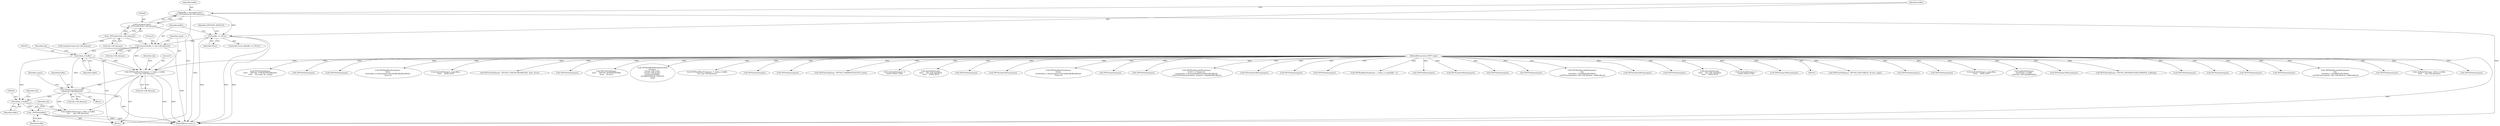digraph "0_libtiff_83a4b92815ea04969d494416eaae3d4c6b338e4a#diff-c8b4b355f9b5c06d585b23138e1c185f_4@API" {
"1000347" [label="(Call,_TIFFfree(buffer))"];
"1000341" [label="(Call,(tdata_t) buffer)"];
"1000321" [label="(Call,(tdata_t) buffer)"];
"1000312" [label="(Call,memset(buffer, 0, t2p->tiff_datasize))"];
"1000291" [label="(Call,buffer == NULL)"];
"1000282" [label="(Call,buffer = (unsigned char*)\n\t\t\t\t_TIFFmalloc(t2p->tiff_datasize))"];
"1000284" [label="(Call,(unsigned char*)\n\t\t\t\t_TIFFmalloc(t2p->tiff_datasize))"];
"1000286" [label="(Call,_TIFFmalloc(t2p->tiff_datasize))"];
"1000334" [label="(Call,TIFFReverseBits(buffer,\n\t\t\t\t\t\t\tt2p->tiff_datasize))"];
"1000318" [label="(Call,TIFFReadRawStrip(input, 0, (tdata_t) buffer,\n\t\t\t\t\t t2p->tiff_datasize))"];
"1000105" [label="(MethodParameterIn,TIFF* input)"];
"1000845" [label="(Call,TIFFGetField(input, TIFFTAG_JPEGTABLES, &count, &jpt))"];
"1001159" [label="(Call,TIFFFileName(input))"];
"1000913" [label="(Call,TIFFFileName(input))"];
"1000477" [label="(Call,t2pSeekFile(input, inputoffset,\n\t\t\t\t\t\t     SEEK_SET))"];
"1000464" [label="(Call,t2pReadFile(input,\n\t\t\t\t\t\t(tdata_t) buffer,\n\t\t\t\t\t\tt2p->pdf_ojpegiflength))"];
"1000340" [label="(Identifier,output)"];
"1000298" [label="(Call,(unsigned long) t2p->tiff_datasize)"];
"1000286" [label="(Call,_TIFFmalloc(t2p->tiff_datasize))"];
"1000293" [label="(Identifier,NULL)"];
"1000694" [label="(Call,TIFFNumberOfStrips(input))"];
"1000345" [label="(Identifier,t2p)"];
"1001719" [label="(Call,TIFFGetField(input, TIFFTAG_REFERENCEBLACKWHITE, &xfloatp))"];
"1000313" [label="(Identifier,buffer)"];
"1000336" [label="(Call,t2p->tiff_datasize)"];
"1000330" [label="(Identifier,t2p)"];
"1001093" [label="(Call,TIFFFileName(input))"];
"1000314" [label="(Literal,0)"];
"1000290" [label="(ControlStructure,if(buffer == NULL))"];
"1001118" [label="(Call,TIFFStripSize(input))"];
"1001263" [label="(Call,TIFFFileName(input))"];
"1000634" [label="(Call,TIFFFileName(input))"];
"1001067" [label="(Call,TIFFReadEncodedStrip(input, \n\t\t\t\ti, \n\t\t\t\t(tdata_t) &buffer[bufferoffset], \n\t\t\t\tTIFFmin(stripsize, t2p->tiff_datasize - bufferoffset)))"];
"1001566" [label="(Call,TIFFFileName(input))"];
"1000319" [label="(Identifier,input)"];
"1000422" [label="(Call,t2pReadFile(input, (tdata_t) buffer,\n\t\t\t\t\t\t     t2p->tiff_datasize))"];
"1000323" [label="(Identifier,buffer)"];
"1000231" [label="(Call,TIFFFileName(input))"];
"1000481" [label="(Call,TIFFGetField(input,\n\t\t\t\t\t\t     TIFFTAG_YCBCRSUBSAMPLING,\n\t\t\t\t\t\t     &h_samp, &v_samp))"];
"1001424" [label="(Call,TIFFFileName(input))"];
"1000964" [label="(Call,TIFFFileName(input))"];
"1000351" [label="(Identifier,t2p)"];
"1000731" [label="(Call,TIFFReadRawStrip(input, \n\t\t\t\t\t\ti, \n\t\t\t\t\t\t(tdata_t) &(((unsigned char*)buffer)[bufferoffset]), \n\t\t\t\t\t\t-1))"];
"1000430" [label="(Call,t2pSeekFile(input, inputoffset,\n\t\t\t\t\t\t     SEEK_SET))"];
"1001945" [label="(MethodReturn,tsize_t)"];
"1000105" [label="(MethodParameterIn,TIFF* input)"];
"1000292" [label="(Identifier,buffer)"];
"1001694" [label="(Call,TIFFGetField(input, TIFFTAG_YCBCRSUBSAMPLING, &hor, &ver))"];
"1000664" [label="(Call,TIFFFileName(input))"];
"1000324" [label="(Call,t2p->tiff_datasize)"];
"1000529" [label="(Call,TIFFGetField(input,\n\t\t\t\t\t\t     TIFFTAG_ROWSPERSTRIP,\n\t\t\t\t\t\t     &rows))"];
"1000312" [label="(Call,memset(buffer, 0, t2p->tiff_datasize))"];
"1000315" [label="(Call,t2p->tiff_datasize)"];
"1001549" [label="(Call,TIFFReadRGBAImageOriented(\n\t\t\t\tinput, \n\t\t\t\tt2p->tiff_width, \n\t\t\t\tt2p->tiff_length, \n\t\t\t\t(uint32*)buffer, \n\t\t\t\tORIENTATION_TOPLEFT,\n\t\t\t\t0))"];
"1000325" [label="(Identifier,t2p)"];
"1000240" [label="(Call,TIFFReadRawStrip(input, 0, (tdata_t) buffer,\n\t\t\t\t\t t2p->tiff_datasize))"];
"1000320" [label="(Literal,0)"];
"1001049" [label="(Call,TIFFStripSize(input))"];
"1001531" [label="(Call,TIFFFileName(input))"];
"1000335" [label="(Identifier,buffer)"];
"1000348" [label="(Identifier,buffer)"];
"1000872" [label="(Call,TIFFGetField(input, TIFFTAG_STRIPBYTECOUNTS, &sbc))"];
"1000334" [label="(Call,TIFFReverseBits(buffer,\n\t\t\t\t\t\t\tt2p->tiff_datasize))"];
"1000296" [label="(Identifier,TIFF2PDF_MODULE)"];
"1000452" [label="(Call,t2pSeekFile(input, 0,\n\t\t\t\t\t\t\t\t SEEK_CUR))"];
"1000343" [label="(Identifier,buffer)"];
"1000456" [label="(Call,t2pSeekFile(input,\n\t\t\t\t\t\t     t2p->tiff_dataoffset,\n\t\t\t\t\t\t     SEEK_SET))"];
"1000828" [label="(Call,TIFFFileName(input))"];
"1000283" [label="(Identifier,buffer)"];
"1000563" [label="(Call,TIFFNumberOfStrips(input))"];
"1000600" [label="(Call,TIFFReadRawStrip(input, \n\t\t\t\t\t\t\ti, \n\t\t\t\t\t\t\t(tdata_t) &(((unsigned char*)buffer)[bufferoffset]), \n\t\t\t\t\t\t\t-1))"];
"1001329" [label="(Call,TIFFStripSize(input))"];
"1000291" [label="(Call,buffer == NULL)"];
"1000303" [label="(Call,TIFFFileName(input))"];
"1000347" [label="(Call,_TIFFfree(buffer))"];
"1000333" [label="(Block,)"];
"1001231" [label="(Call,TIFFReadEncodedStrip(input, \n\t\t\t\t\t\t\ti + j*stripcount, \n\t\t\t\t\t\t\t(tdata_t) &(samplebuffer[samplebufferoffset]), \n\t\t\t\t\t\t\tTIFFmin(sepstripsize, stripsize - samplebufferoffset)))"];
"1000284" [label="(Call,(unsigned char*)\n\t\t\t\t_TIFFmalloc(t2p->tiff_datasize))"];
"1001122" [label="(Call,TIFFNumberOfStrips(input))"];
"1000388" [label="(Call,TIFFFileName(input))"];
"1000318" [label="(Call,TIFFReadRawStrip(input, 0, (tdata_t) buffer,\n\t\t\t\t\t t2p->tiff_datasize))"];
"1000281" [label="(Block,)"];
"1001373" [label="(Call,TIFFFileName(input))"];
"1000282" [label="(Call,buffer = (unsigned char*)\n\t\t\t\t_TIFFmalloc(t2p->tiff_datasize))"];
"1000936" [label="(Call,TIFFReadRawStrip(input, i, (tdata_t) stripbuffer, -1))"];
"1001032" [label="(Call,TIFFFileName(input))"];
"1000287" [label="(Call,t2p->tiff_datasize)"];
"1000339" [label="(Call,t2pWriteFile(output, (tdata_t) buffer,\n\t\t\t\t      t2p->tiff_datasize))"];
"1001333" [label="(Call,TIFFNumberOfStrips(input))"];
"1001741" [label="(Call,TIFFFileName(input))"];
"1001312" [label="(Call,TIFFFileName(input))"];
"1001347" [label="(Call,TIFFReadEncodedStrip(input, \n\t\t\t\ti, \n\t\t\t\t(tdata_t) &buffer[bufferoffset], \n\t\t\t\tTIFFmin(stripsize, t2p->tiff_datasize - bufferoffset)))"];
"1001053" [label="(Call,TIFFNumberOfStrips(input))"];
"1000341" [label="(Call,(tdata_t) buffer)"];
"1000321" [label="(Call,(tdata_t) buffer)"];
"1001193" [label="(Call,TIFFFileName(input))"];
"1000416" [label="(Call,t2pSeekFile(input,\n\t\t\t\t\t\t     t2p->tiff_dataoffset,\n\t\t\t\t\t\t     SEEK_SET))"];
"1000412" [label="(Call,t2pSeekFile(input, 0,\n\t\t\t\t\t\t\t\t SEEK_CUR))"];
"1000870" [label="(Call,TIFFNumberOfStrips(input))"];
"1000347" -> "1000281"  [label="AST: "];
"1000347" -> "1000348"  [label="CFG: "];
"1000348" -> "1000347"  [label="AST: "];
"1000351" -> "1000347"  [label="CFG: "];
"1000347" -> "1001945"  [label="DDG: "];
"1000347" -> "1001945"  [label="DDG: "];
"1000341" -> "1000347"  [label="DDG: "];
"1000341" -> "1000339"  [label="AST: "];
"1000341" -> "1000343"  [label="CFG: "];
"1000342" -> "1000341"  [label="AST: "];
"1000343" -> "1000341"  [label="AST: "];
"1000345" -> "1000341"  [label="CFG: "];
"1000341" -> "1000339"  [label="DDG: "];
"1000321" -> "1000341"  [label="DDG: "];
"1000334" -> "1000341"  [label="DDG: "];
"1000321" -> "1000318"  [label="AST: "];
"1000321" -> "1000323"  [label="CFG: "];
"1000322" -> "1000321"  [label="AST: "];
"1000323" -> "1000321"  [label="AST: "];
"1000325" -> "1000321"  [label="CFG: "];
"1000321" -> "1000318"  [label="DDG: "];
"1000312" -> "1000321"  [label="DDG: "];
"1000321" -> "1000334"  [label="DDG: "];
"1000312" -> "1000281"  [label="AST: "];
"1000312" -> "1000315"  [label="CFG: "];
"1000313" -> "1000312"  [label="AST: "];
"1000314" -> "1000312"  [label="AST: "];
"1000315" -> "1000312"  [label="AST: "];
"1000319" -> "1000312"  [label="CFG: "];
"1000312" -> "1001945"  [label="DDG: "];
"1000291" -> "1000312"  [label="DDG: "];
"1000286" -> "1000312"  [label="DDG: "];
"1000312" -> "1000318"  [label="DDG: "];
"1000291" -> "1000290"  [label="AST: "];
"1000291" -> "1000293"  [label="CFG: "];
"1000292" -> "1000291"  [label="AST: "];
"1000293" -> "1000291"  [label="AST: "];
"1000296" -> "1000291"  [label="CFG: "];
"1000313" -> "1000291"  [label="CFG: "];
"1000291" -> "1001945"  [label="DDG: "];
"1000291" -> "1001945"  [label="DDG: "];
"1000291" -> "1001945"  [label="DDG: "];
"1000282" -> "1000291"  [label="DDG: "];
"1000282" -> "1000281"  [label="AST: "];
"1000282" -> "1000284"  [label="CFG: "];
"1000283" -> "1000282"  [label="AST: "];
"1000284" -> "1000282"  [label="AST: "];
"1000292" -> "1000282"  [label="CFG: "];
"1000282" -> "1001945"  [label="DDG: "];
"1000284" -> "1000282"  [label="DDG: "];
"1000284" -> "1000286"  [label="CFG: "];
"1000285" -> "1000284"  [label="AST: "];
"1000286" -> "1000284"  [label="AST: "];
"1000284" -> "1001945"  [label="DDG: "];
"1000286" -> "1000284"  [label="DDG: "];
"1000286" -> "1000287"  [label="CFG: "];
"1000287" -> "1000286"  [label="AST: "];
"1000286" -> "1000298"  [label="DDG: "];
"1000334" -> "1000333"  [label="AST: "];
"1000334" -> "1000336"  [label="CFG: "];
"1000335" -> "1000334"  [label="AST: "];
"1000336" -> "1000334"  [label="AST: "];
"1000340" -> "1000334"  [label="CFG: "];
"1000334" -> "1001945"  [label="DDG: "];
"1000318" -> "1000334"  [label="DDG: "];
"1000334" -> "1000339"  [label="DDG: "];
"1000318" -> "1000281"  [label="AST: "];
"1000318" -> "1000324"  [label="CFG: "];
"1000319" -> "1000318"  [label="AST: "];
"1000320" -> "1000318"  [label="AST: "];
"1000324" -> "1000318"  [label="AST: "];
"1000330" -> "1000318"  [label="CFG: "];
"1000318" -> "1001945"  [label="DDG: "];
"1000318" -> "1001945"  [label="DDG: "];
"1000105" -> "1000318"  [label="DDG: "];
"1000318" -> "1000339"  [label="DDG: "];
"1000105" -> "1000103"  [label="AST: "];
"1000105" -> "1001945"  [label="DDG: "];
"1000105" -> "1000231"  [label="DDG: "];
"1000105" -> "1000240"  [label="DDG: "];
"1000105" -> "1000303"  [label="DDG: "];
"1000105" -> "1000388"  [label="DDG: "];
"1000105" -> "1000412"  [label="DDG: "];
"1000105" -> "1000416"  [label="DDG: "];
"1000105" -> "1000422"  [label="DDG: "];
"1000105" -> "1000430"  [label="DDG: "];
"1000105" -> "1000452"  [label="DDG: "];
"1000105" -> "1000456"  [label="DDG: "];
"1000105" -> "1000464"  [label="DDG: "];
"1000105" -> "1000477"  [label="DDG: "];
"1000105" -> "1000481"  [label="DDG: "];
"1000105" -> "1000529"  [label="DDG: "];
"1000105" -> "1000563"  [label="DDG: "];
"1000105" -> "1000600"  [label="DDG: "];
"1000105" -> "1000634"  [label="DDG: "];
"1000105" -> "1000664"  [label="DDG: "];
"1000105" -> "1000694"  [label="DDG: "];
"1000105" -> "1000731"  [label="DDG: "];
"1000105" -> "1000828"  [label="DDG: "];
"1000105" -> "1000845"  [label="DDG: "];
"1000105" -> "1000870"  [label="DDG: "];
"1000105" -> "1000872"  [label="DDG: "];
"1000105" -> "1000913"  [label="DDG: "];
"1000105" -> "1000936"  [label="DDG: "];
"1000105" -> "1000964"  [label="DDG: "];
"1000105" -> "1001032"  [label="DDG: "];
"1000105" -> "1001049"  [label="DDG: "];
"1000105" -> "1001053"  [label="DDG: "];
"1000105" -> "1001067"  [label="DDG: "];
"1000105" -> "1001093"  [label="DDG: "];
"1000105" -> "1001118"  [label="DDG: "];
"1000105" -> "1001122"  [label="DDG: "];
"1000105" -> "1001159"  [label="DDG: "];
"1000105" -> "1001193"  [label="DDG: "];
"1000105" -> "1001231"  [label="DDG: "];
"1000105" -> "1001263"  [label="DDG: "];
"1000105" -> "1001312"  [label="DDG: "];
"1000105" -> "1001329"  [label="DDG: "];
"1000105" -> "1001333"  [label="DDG: "];
"1000105" -> "1001347"  [label="DDG: "];
"1000105" -> "1001373"  [label="DDG: "];
"1000105" -> "1001424"  [label="DDG: "];
"1000105" -> "1001531"  [label="DDG: "];
"1000105" -> "1001549"  [label="DDG: "];
"1000105" -> "1001566"  [label="DDG: "];
"1000105" -> "1001694"  [label="DDG: "];
"1000105" -> "1001719"  [label="DDG: "];
"1000105" -> "1001741"  [label="DDG: "];
}
